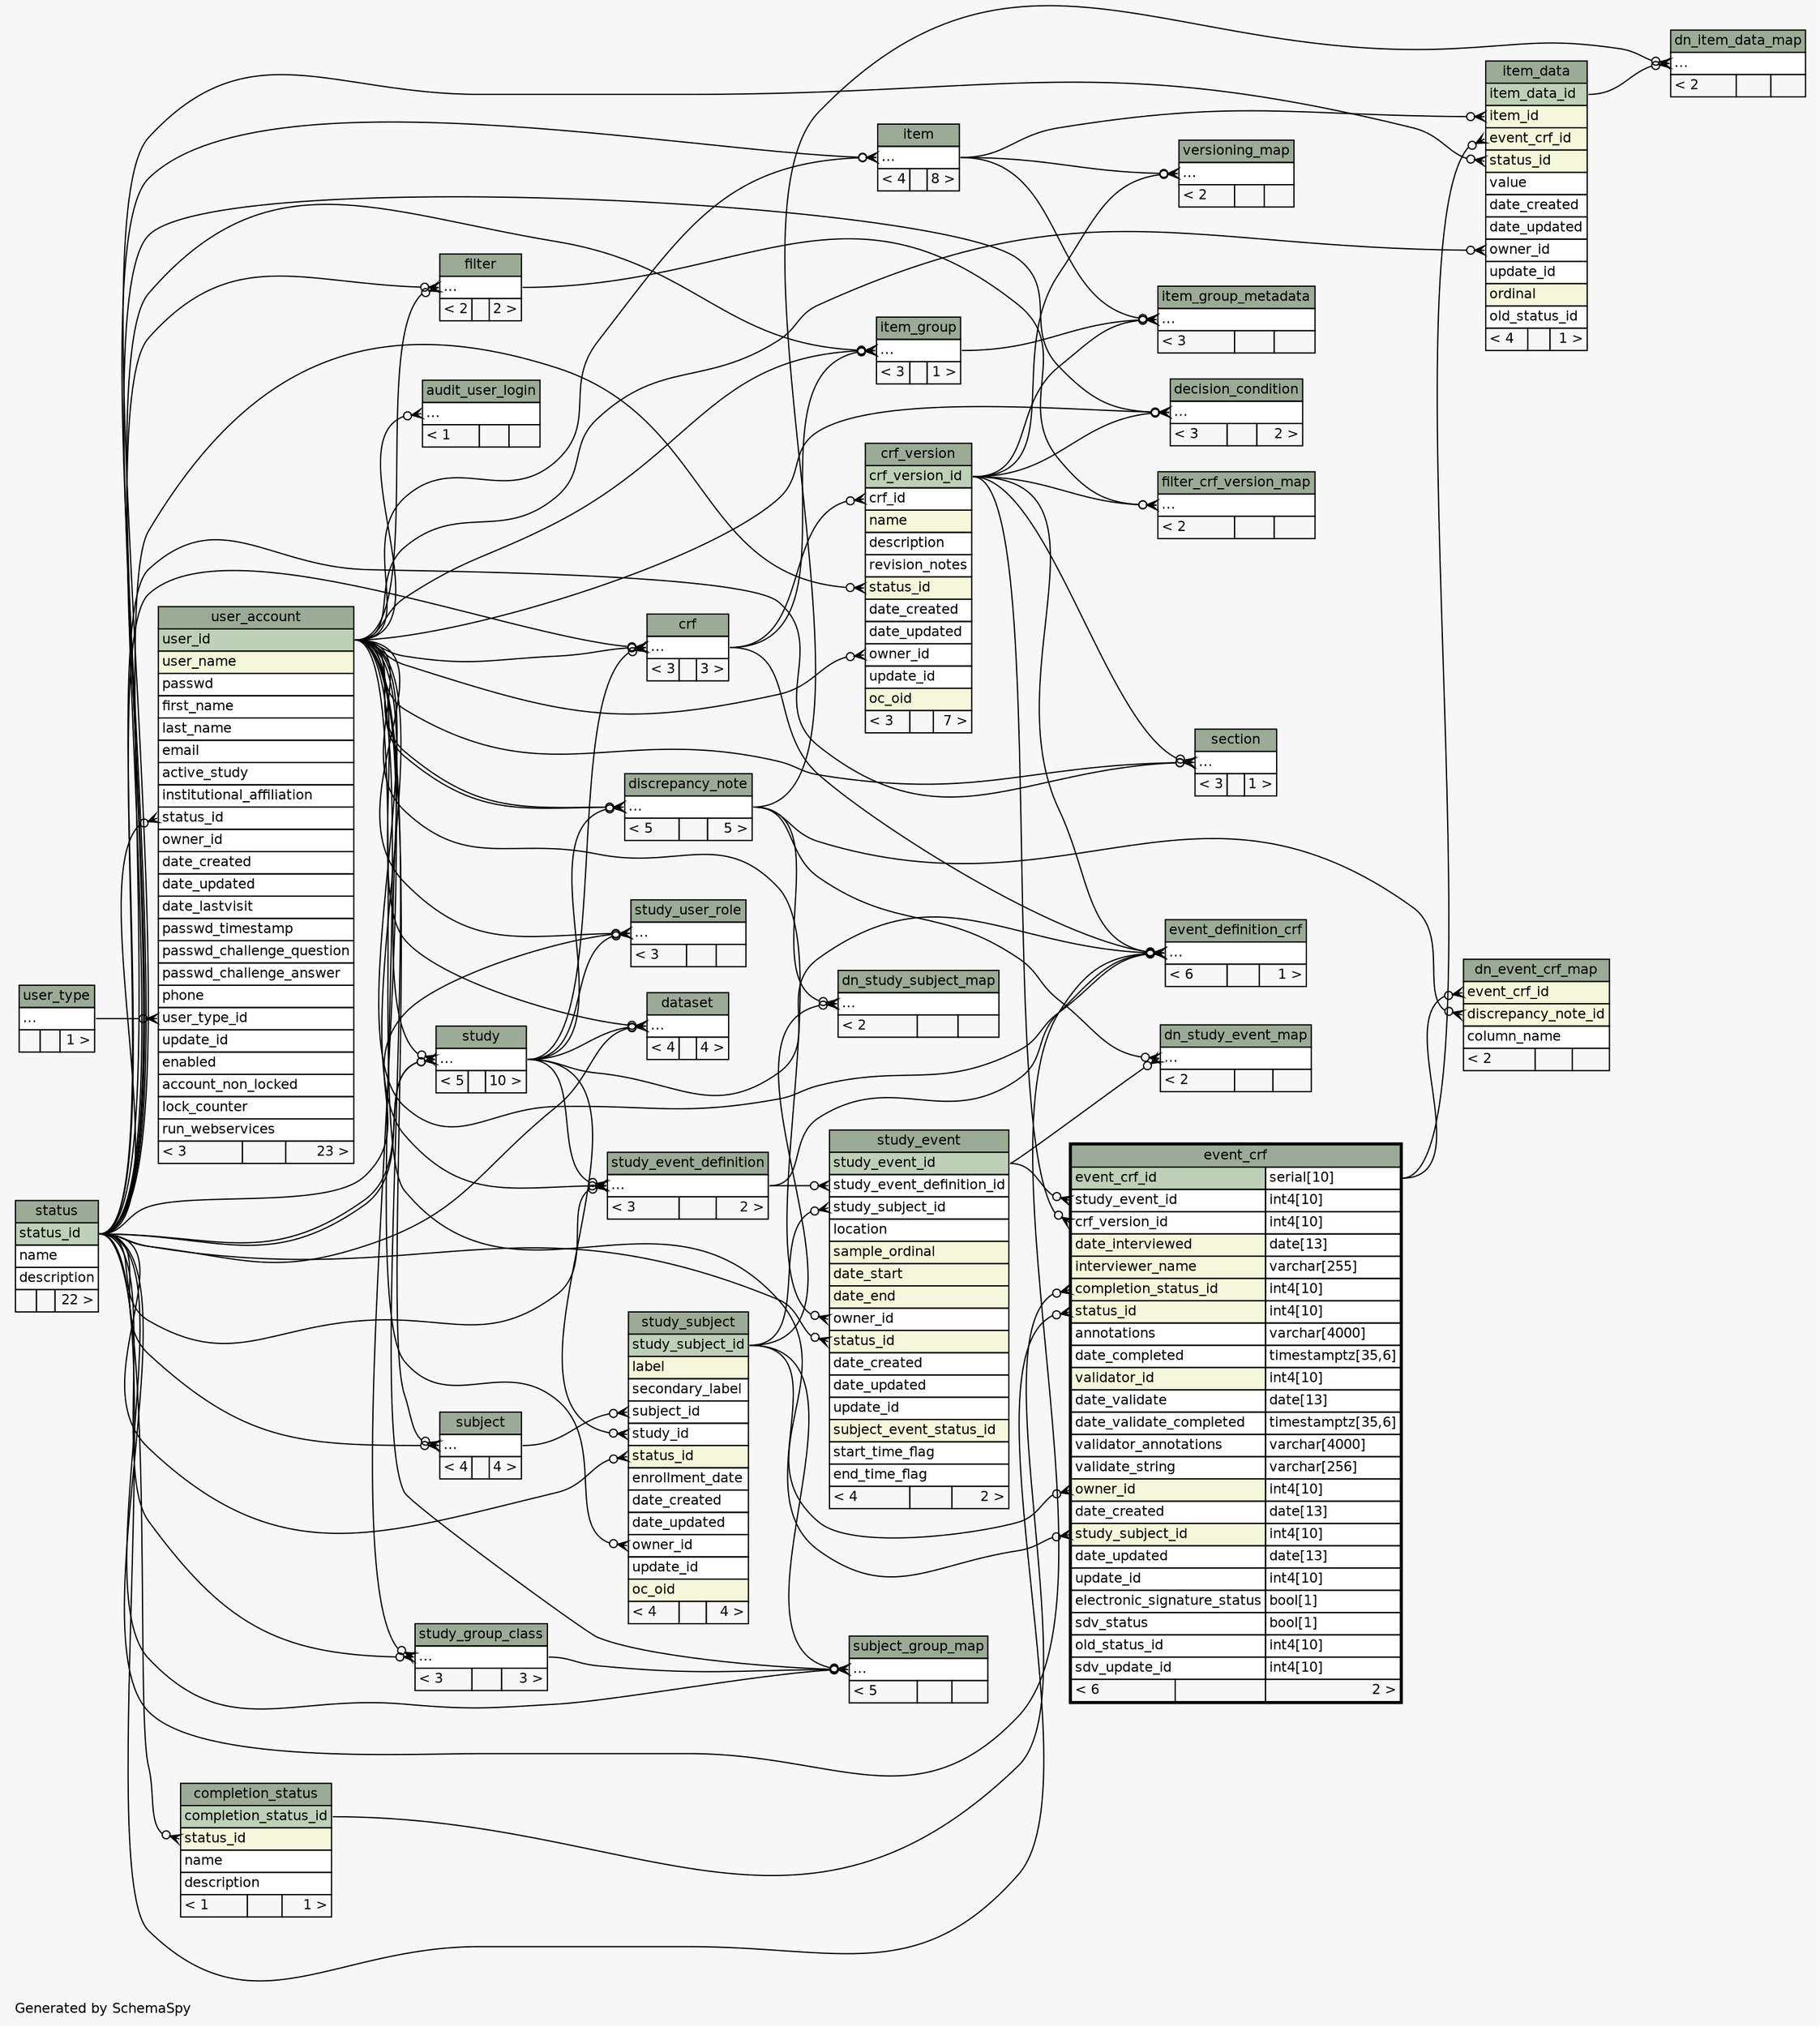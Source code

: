 // dot 2.28.0 on Windows Vista 6.0
// SchemaSpy rev 590
digraph "twoDegreesRelationshipsDiagram" {
  graph [
    rankdir="RL"
    bgcolor="#f7f7f7"
    label="\nGenerated by SchemaSpy"
    labeljust="l"
    nodesep="0.18"
    ranksep="0.46"
    fontname="Helvetica"
    fontsize="11"
  ];
  node [
    fontname="Helvetica"
    fontsize="11"
    shape="plaintext"
  ];
  edge [
    arrowsize="0.8"
  ];
  "audit_user_login":"elipses":w -> "user_account":"user_id":e [arrowhead=none dir=back arrowtail=crowodot];
  "completion_status":"status_id":w -> "status":"status_id":e [arrowhead=none dir=back arrowtail=crowodot];
  "crf":"elipses":w -> "user_account":"user_id":e [arrowhead=none dir=back arrowtail=crowodot];
  "crf":"elipses":w -> "study":"elipses":e [arrowhead=none dir=back arrowtail=crowodot];
  "crf":"elipses":w -> "status":"status_id":e [arrowhead=none dir=back arrowtail=crowodot];
  "crf_version":"crf_id":w -> "crf":"elipses":e [arrowhead=none dir=back arrowtail=crowodot];
  "crf_version":"owner_id":w -> "user_account":"user_id":e [arrowhead=none dir=back arrowtail=crowodot];
  "crf_version":"status_id":w -> "status":"status_id":e [arrowhead=none dir=back arrowtail=crowodot];
  "dataset":"elipses":w -> "user_account":"user_id":e [arrowhead=none dir=back arrowtail=crowodot];
  "dataset":"elipses":w -> "status":"status_id":e [arrowhead=none dir=back arrowtail=crowodot];
  "dataset":"elipses":w -> "study":"elipses":e [arrowhead=none dir=back arrowtail=crowodot];
  "decision_condition":"elipses":w -> "crf_version":"crf_version_id":e [arrowhead=none dir=back arrowtail=crowodot];
  "decision_condition":"elipses":w -> "user_account":"user_id":e [arrowhead=none dir=back arrowtail=crowodot];
  "decision_condition":"elipses":w -> "status":"status_id":e [arrowhead=none dir=back arrowtail=crowodot];
  "discrepancy_note":"elipses":w -> "user_account":"user_id":e [arrowhead=none dir=back arrowtail=crowodot];
  "discrepancy_note":"elipses":w -> "user_account":"user_id":e [arrowhead=none dir=back arrowtail=crowodot];
  "discrepancy_note":"elipses":w -> "study":"elipses":e [arrowhead=none dir=back arrowtail=crowodot];
  "dn_event_crf_map":"discrepancy_note_id":w -> "discrepancy_note":"elipses":e [arrowhead=none dir=back arrowtail=crowodot];
  "dn_event_crf_map":"event_crf_id":w -> "event_crf":"event_crf_id.type":e [arrowhead=none dir=back arrowtail=crowodot];
  "dn_item_data_map":"elipses":w -> "discrepancy_note":"elipses":e [arrowhead=none dir=back arrowtail=crowodot];
  "dn_item_data_map":"elipses":w -> "item_data":"item_data_id":e [arrowhead=none dir=back arrowtail=crowodot];
  "dn_study_event_map":"elipses":w -> "discrepancy_note":"elipses":e [arrowhead=none dir=back arrowtail=crowodot];
  "dn_study_event_map":"elipses":w -> "study_event":"study_event_id":e [arrowhead=none dir=back arrowtail=crowodot];
  "dn_study_subject_map":"elipses":w -> "discrepancy_note":"elipses":e [arrowhead=none dir=back arrowtail=crowodot];
  "dn_study_subject_map":"elipses":w -> "study_subject":"study_subject_id":e [arrowhead=none dir=back arrowtail=crowodot];
  "event_crf":"completion_status_id":w -> "completion_status":"completion_status_id":e [arrowhead=none dir=back arrowtail=crowodot];
  "event_crf":"crf_version_id":w -> "crf_version":"crf_version_id":e [arrowhead=none dir=back arrowtail=crowodot];
  "event_crf":"owner_id":w -> "user_account":"user_id":e [arrowhead=none dir=back arrowtail=crowodot];
  "event_crf":"status_id":w -> "status":"status_id":e [arrowhead=none dir=back arrowtail=crowodot];
  "event_crf":"study_event_id":w -> "study_event":"study_event_id":e [arrowhead=none dir=back arrowtail=crowodot];
  "event_crf":"study_subject_id":w -> "study_subject":"study_subject_id":e [arrowhead=none dir=back arrowtail=crowodot];
  "event_definition_crf":"elipses":w -> "crf":"elipses":e [arrowhead=none dir=back arrowtail=crowodot];
  "event_definition_crf":"elipses":w -> "crf_version":"crf_version_id":e [arrowhead=none dir=back arrowtail=crowodot];
  "event_definition_crf":"elipses":w -> "user_account":"user_id":e [arrowhead=none dir=back arrowtail=crowodot];
  "event_definition_crf":"elipses":w -> "status":"status_id":e [arrowhead=none dir=back arrowtail=crowodot];
  "event_definition_crf":"elipses":w -> "study_event_definition":"elipses":e [arrowhead=none dir=back arrowtail=crowodot];
  "event_definition_crf":"elipses":w -> "study":"elipses":e [arrowhead=none dir=back arrowtail=crowodot];
  "filter":"elipses":w -> "user_account":"user_id":e [arrowhead=none dir=back arrowtail=crowodot];
  "filter":"elipses":w -> "status":"status_id":e [arrowhead=none dir=back arrowtail=crowodot];
  "filter_crf_version_map":"elipses":w -> "crf_version":"crf_version_id":e [arrowhead=none dir=back arrowtail=crowodot];
  "filter_crf_version_map":"elipses":w -> "filter":"elipses":e [arrowhead=none dir=back arrowtail=crowodot];
  "item":"elipses":w -> "user_account":"user_id":e [arrowhead=none dir=back arrowtail=crowodot];
  "item":"elipses":w -> "status":"status_id":e [arrowhead=none dir=back arrowtail=crowodot];
  "item_data":"event_crf_id":w -> "event_crf":"event_crf_id.type":e [arrowhead=none dir=back arrowtail=crowodot];
  "item_data":"item_id":w -> "item":"elipses":e [arrowhead=none dir=back arrowtail=crowodot];
  "item_data":"owner_id":w -> "user_account":"user_id":e [arrowhead=none dir=back arrowtail=crowodot];
  "item_data":"status_id":w -> "status":"status_id":e [arrowhead=none dir=back arrowtail=crowodot];
  "item_group":"elipses":w -> "crf":"elipses":e [arrowhead=none dir=back arrowtail=crowodot];
  "item_group":"elipses":w -> "user_account":"user_id":e [arrowhead=none dir=back arrowtail=crowodot];
  "item_group":"elipses":w -> "status":"status_id":e [arrowhead=none dir=back arrowtail=crowodot];
  "item_group_metadata":"elipses":w -> "crf_version":"crf_version_id":e [arrowhead=none dir=back arrowtail=crowodot];
  "item_group_metadata":"elipses":w -> "item_group":"elipses":e [arrowhead=none dir=back arrowtail=crowodot];
  "item_group_metadata":"elipses":w -> "item":"elipses":e [arrowhead=none dir=back arrowtail=crowodot];
  "section":"elipses":w -> "crf_version":"crf_version_id":e [arrowhead=none dir=back arrowtail=crowodot];
  "section":"elipses":w -> "user_account":"user_id":e [arrowhead=none dir=back arrowtail=crowodot];
  "section":"elipses":w -> "status":"status_id":e [arrowhead=none dir=back arrowtail=crowodot];
  "study":"elipses":w -> "status":"status_id":e [arrowhead=none dir=back arrowtail=crowodot];
  "study":"elipses":w -> "user_account":"user_id":e [arrowhead=none dir=back arrowtail=crowodot];
  "study":"elipses":w -> "status":"status_id":e [arrowhead=none dir=back arrowtail=crowodot];
  "study_event":"owner_id":w -> "user_account":"user_id":e [arrowhead=none dir=back arrowtail=crowodot];
  "study_event":"status_id":w -> "status":"status_id":e [arrowhead=none dir=back arrowtail=crowodot];
  "study_event":"study_event_definition_id":w -> "study_event_definition":"elipses":e [arrowhead=none dir=back arrowtail=crowodot];
  "study_event":"study_subject_id":w -> "study_subject":"study_subject_id":e [arrowhead=none dir=back arrowtail=crowodot];
  "study_event_definition":"elipses":w -> "user_account":"user_id":e [arrowhead=none dir=back arrowtail=crowodot];
  "study_event_definition":"elipses":w -> "status":"status_id":e [arrowhead=none dir=back arrowtail=crowodot];
  "study_event_definition":"elipses":w -> "study":"elipses":e [arrowhead=none dir=back arrowtail=crowodot];
  "study_group_class":"elipses":w -> "user_account":"user_id":e [arrowhead=none dir=back arrowtail=crowodot];
  "study_group_class":"elipses":w -> "status":"status_id":e [arrowhead=none dir=back arrowtail=crowodot];
  "study_subject":"owner_id":w -> "user_account":"user_id":e [arrowhead=none dir=back arrowtail=crowodot];
  "study_subject":"status_id":w -> "status":"status_id":e [arrowhead=none dir=back arrowtail=crowodot];
  "study_subject":"study_id":w -> "study":"elipses":e [arrowhead=none dir=back arrowtail=crowodot];
  "study_subject":"subject_id":w -> "subject":"elipses":e [arrowhead=none dir=back arrowtail=crowodot];
  "study_user_role":"elipses":w -> "user_account":"user_id":e [arrowhead=none dir=back arrowtail=crowodot];
  "study_user_role":"elipses":w -> "status":"status_id":e [arrowhead=none dir=back arrowtail=crowodot];
  "study_user_role":"elipses":w -> "study":"elipses":e [arrowhead=none dir=back arrowtail=crowodot];
  "subject":"elipses":w -> "user_account":"user_id":e [arrowhead=none dir=back arrowtail=crowodot];
  "subject":"elipses":w -> "status":"status_id":e [arrowhead=none dir=back arrowtail=crowodot];
  "subject_group_map":"elipses":w -> "user_account":"user_id":e [arrowhead=none dir=back arrowtail=crowodot];
  "subject_group_map":"elipses":w -> "status":"status_id":e [arrowhead=none dir=back arrowtail=crowodot];
  "subject_group_map":"elipses":w -> "study_group_class":"elipses":e [arrowhead=none dir=back arrowtail=crowodot];
  "subject_group_map":"elipses":w -> "study_subject":"study_subject_id":e [arrowhead=none dir=back arrowtail=crowodot];
  "user_account":"status_id":w -> "status":"status_id":e [arrowhead=none dir=back arrowtail=crowodot];
  "user_account":"user_type_id":w -> "user_type":"elipses":e [arrowhead=none dir=back arrowtail=crowodot];
  "versioning_map":"elipses":w -> "crf_version":"crf_version_id":e [arrowhead=none dir=back arrowtail=crowodot];
  "versioning_map":"elipses":w -> "item":"elipses":e [arrowhead=none dir=back arrowtail=crowodot];
  "audit_user_login" [
    label=<
    <TABLE BORDER="0" CELLBORDER="1" CELLSPACING="0" BGCOLOR="#ffffff">
      <TR><TD COLSPAN="3" BGCOLOR="#9bab96" ALIGN="CENTER">audit_user_login</TD></TR>
      <TR><TD PORT="elipses" COLSPAN="3" ALIGN="LEFT">...</TD></TR>
      <TR><TD ALIGN="LEFT" BGCOLOR="#f7f7f7">&lt; 1</TD><TD ALIGN="RIGHT" BGCOLOR="#f7f7f7">  </TD><TD ALIGN="RIGHT" BGCOLOR="#f7f7f7">  </TD></TR>
    </TABLE>>
    URL="audit_user_login.html"
    tooltip="audit_user_login"
  ];
  "completion_status" [
    label=<
    <TABLE BORDER="0" CELLBORDER="1" CELLSPACING="0" BGCOLOR="#ffffff">
      <TR><TD COLSPAN="3" BGCOLOR="#9bab96" ALIGN="CENTER">completion_status</TD></TR>
      <TR><TD PORT="completion_status_id" COLSPAN="3" BGCOLOR="#bed1b8" ALIGN="LEFT">completion_status_id</TD></TR>
      <TR><TD PORT="status_id" COLSPAN="3" BGCOLOR="#f4f7da" ALIGN="LEFT">status_id</TD></TR>
      <TR><TD PORT="name" COLSPAN="3" ALIGN="LEFT">name</TD></TR>
      <TR><TD PORT="description" COLSPAN="3" ALIGN="LEFT">description</TD></TR>
      <TR><TD ALIGN="LEFT" BGCOLOR="#f7f7f7">&lt; 1</TD><TD ALIGN="RIGHT" BGCOLOR="#f7f7f7">  </TD><TD ALIGN="RIGHT" BGCOLOR="#f7f7f7">1 &gt;</TD></TR>
    </TABLE>>
    URL="completion_status.html"
    tooltip="completion_status"
  ];
  "crf" [
    label=<
    <TABLE BORDER="0" CELLBORDER="1" CELLSPACING="0" BGCOLOR="#ffffff">
      <TR><TD COLSPAN="3" BGCOLOR="#9bab96" ALIGN="CENTER">crf</TD></TR>
      <TR><TD PORT="elipses" COLSPAN="3" ALIGN="LEFT">...</TD></TR>
      <TR><TD ALIGN="LEFT" BGCOLOR="#f7f7f7">&lt; 3</TD><TD ALIGN="RIGHT" BGCOLOR="#f7f7f7">  </TD><TD ALIGN="RIGHT" BGCOLOR="#f7f7f7">3 &gt;</TD></TR>
    </TABLE>>
    URL="crf.html"
    tooltip="crf"
  ];
  "crf_version" [
    label=<
    <TABLE BORDER="0" CELLBORDER="1" CELLSPACING="0" BGCOLOR="#ffffff">
      <TR><TD COLSPAN="3" BGCOLOR="#9bab96" ALIGN="CENTER">crf_version</TD></TR>
      <TR><TD PORT="crf_version_id" COLSPAN="3" BGCOLOR="#bed1b8" ALIGN="LEFT">crf_version_id</TD></TR>
      <TR><TD PORT="crf_id" COLSPAN="3" ALIGN="LEFT">crf_id</TD></TR>
      <TR><TD PORT="name" COLSPAN="3" BGCOLOR="#f4f7da" ALIGN="LEFT">name</TD></TR>
      <TR><TD PORT="description" COLSPAN="3" ALIGN="LEFT">description</TD></TR>
      <TR><TD PORT="revision_notes" COLSPAN="3" ALIGN="LEFT">revision_notes</TD></TR>
      <TR><TD PORT="status_id" COLSPAN="3" BGCOLOR="#f4f7da" ALIGN="LEFT">status_id</TD></TR>
      <TR><TD PORT="date_created" COLSPAN="3" ALIGN="LEFT">date_created</TD></TR>
      <TR><TD PORT="date_updated" COLSPAN="3" ALIGN="LEFT">date_updated</TD></TR>
      <TR><TD PORT="owner_id" COLSPAN="3" ALIGN="LEFT">owner_id</TD></TR>
      <TR><TD PORT="update_id" COLSPAN="3" ALIGN="LEFT">update_id</TD></TR>
      <TR><TD PORT="oc_oid" COLSPAN="3" BGCOLOR="#f4f7da" ALIGN="LEFT">oc_oid</TD></TR>
      <TR><TD ALIGN="LEFT" BGCOLOR="#f7f7f7">&lt; 3</TD><TD ALIGN="RIGHT" BGCOLOR="#f7f7f7">  </TD><TD ALIGN="RIGHT" BGCOLOR="#f7f7f7">7 &gt;</TD></TR>
    </TABLE>>
    URL="crf_version.html"
    tooltip="crf_version"
  ];
  "dataset" [
    label=<
    <TABLE BORDER="0" CELLBORDER="1" CELLSPACING="0" BGCOLOR="#ffffff">
      <TR><TD COLSPAN="3" BGCOLOR="#9bab96" ALIGN="CENTER">dataset</TD></TR>
      <TR><TD PORT="elipses" COLSPAN="3" ALIGN="LEFT">...</TD></TR>
      <TR><TD ALIGN="LEFT" BGCOLOR="#f7f7f7">&lt; 4</TD><TD ALIGN="RIGHT" BGCOLOR="#f7f7f7">  </TD><TD ALIGN="RIGHT" BGCOLOR="#f7f7f7">4 &gt;</TD></TR>
    </TABLE>>
    URL="dataset.html"
    tooltip="dataset"
  ];
  "decision_condition" [
    label=<
    <TABLE BORDER="0" CELLBORDER="1" CELLSPACING="0" BGCOLOR="#ffffff">
      <TR><TD COLSPAN="3" BGCOLOR="#9bab96" ALIGN="CENTER">decision_condition</TD></TR>
      <TR><TD PORT="elipses" COLSPAN="3" ALIGN="LEFT">...</TD></TR>
      <TR><TD ALIGN="LEFT" BGCOLOR="#f7f7f7">&lt; 3</TD><TD ALIGN="RIGHT" BGCOLOR="#f7f7f7">  </TD><TD ALIGN="RIGHT" BGCOLOR="#f7f7f7">2 &gt;</TD></TR>
    </TABLE>>
    URL="decision_condition.html"
    tooltip="decision_condition"
  ];
  "discrepancy_note" [
    label=<
    <TABLE BORDER="0" CELLBORDER="1" CELLSPACING="0" BGCOLOR="#ffffff">
      <TR><TD COLSPAN="3" BGCOLOR="#9bab96" ALIGN="CENTER">discrepancy_note</TD></TR>
      <TR><TD PORT="elipses" COLSPAN="3" ALIGN="LEFT">...</TD></TR>
      <TR><TD ALIGN="LEFT" BGCOLOR="#f7f7f7">&lt; 5</TD><TD ALIGN="RIGHT" BGCOLOR="#f7f7f7">  </TD><TD ALIGN="RIGHT" BGCOLOR="#f7f7f7">5 &gt;</TD></TR>
    </TABLE>>
    URL="discrepancy_note.html"
    tooltip="discrepancy_note"
  ];
  "dn_event_crf_map" [
    label=<
    <TABLE BORDER="0" CELLBORDER="1" CELLSPACING="0" BGCOLOR="#ffffff">
      <TR><TD COLSPAN="3" BGCOLOR="#9bab96" ALIGN="CENTER">dn_event_crf_map</TD></TR>
      <TR><TD PORT="event_crf_id" COLSPAN="3" BGCOLOR="#f4f7da" ALIGN="LEFT">event_crf_id</TD></TR>
      <TR><TD PORT="discrepancy_note_id" COLSPAN="3" BGCOLOR="#f4f7da" ALIGN="LEFT">discrepancy_note_id</TD></TR>
      <TR><TD PORT="column_name" COLSPAN="3" ALIGN="LEFT">column_name</TD></TR>
      <TR><TD ALIGN="LEFT" BGCOLOR="#f7f7f7">&lt; 2</TD><TD ALIGN="RIGHT" BGCOLOR="#f7f7f7">  </TD><TD ALIGN="RIGHT" BGCOLOR="#f7f7f7">  </TD></TR>
    </TABLE>>
    URL="dn_event_crf_map.html"
    tooltip="dn_event_crf_map"
  ];
  "dn_item_data_map" [
    label=<
    <TABLE BORDER="0" CELLBORDER="1" CELLSPACING="0" BGCOLOR="#ffffff">
      <TR><TD COLSPAN="3" BGCOLOR="#9bab96" ALIGN="CENTER">dn_item_data_map</TD></TR>
      <TR><TD PORT="elipses" COLSPAN="3" ALIGN="LEFT">...</TD></TR>
      <TR><TD ALIGN="LEFT" BGCOLOR="#f7f7f7">&lt; 2</TD><TD ALIGN="RIGHT" BGCOLOR="#f7f7f7">  </TD><TD ALIGN="RIGHT" BGCOLOR="#f7f7f7">  </TD></TR>
    </TABLE>>
    URL="dn_item_data_map.html"
    tooltip="dn_item_data_map"
  ];
  "dn_study_event_map" [
    label=<
    <TABLE BORDER="0" CELLBORDER="1" CELLSPACING="0" BGCOLOR="#ffffff">
      <TR><TD COLSPAN="3" BGCOLOR="#9bab96" ALIGN="CENTER">dn_study_event_map</TD></TR>
      <TR><TD PORT="elipses" COLSPAN="3" ALIGN="LEFT">...</TD></TR>
      <TR><TD ALIGN="LEFT" BGCOLOR="#f7f7f7">&lt; 2</TD><TD ALIGN="RIGHT" BGCOLOR="#f7f7f7">  </TD><TD ALIGN="RIGHT" BGCOLOR="#f7f7f7">  </TD></TR>
    </TABLE>>
    URL="dn_study_event_map.html"
    tooltip="dn_study_event_map"
  ];
  "dn_study_subject_map" [
    label=<
    <TABLE BORDER="0" CELLBORDER="1" CELLSPACING="0" BGCOLOR="#ffffff">
      <TR><TD COLSPAN="3" BGCOLOR="#9bab96" ALIGN="CENTER">dn_study_subject_map</TD></TR>
      <TR><TD PORT="elipses" COLSPAN="3" ALIGN="LEFT">...</TD></TR>
      <TR><TD ALIGN="LEFT" BGCOLOR="#f7f7f7">&lt; 2</TD><TD ALIGN="RIGHT" BGCOLOR="#f7f7f7">  </TD><TD ALIGN="RIGHT" BGCOLOR="#f7f7f7">  </TD></TR>
    </TABLE>>
    URL="dn_study_subject_map.html"
    tooltip="dn_study_subject_map"
  ];
  "event_crf" [
    label=<
    <TABLE BORDER="2" CELLBORDER="1" CELLSPACING="0" BGCOLOR="#ffffff">
      <TR><TD COLSPAN="3" BGCOLOR="#9bab96" ALIGN="CENTER">event_crf</TD></TR>
      <TR><TD PORT="event_crf_id" COLSPAN="2" BGCOLOR="#bed1b8" ALIGN="LEFT">event_crf_id</TD><TD PORT="event_crf_id.type" ALIGN="LEFT">serial[10]</TD></TR>
      <TR><TD PORT="study_event_id" COLSPAN="2" ALIGN="LEFT">study_event_id</TD><TD PORT="study_event_id.type" ALIGN="LEFT">int4[10]</TD></TR>
      <TR><TD PORT="crf_version_id" COLSPAN="2" ALIGN="LEFT">crf_version_id</TD><TD PORT="crf_version_id.type" ALIGN="LEFT">int4[10]</TD></TR>
      <TR><TD PORT="date_interviewed" COLSPAN="2" BGCOLOR="#f4f7da" ALIGN="LEFT">date_interviewed</TD><TD PORT="date_interviewed.type" ALIGN="LEFT">date[13]</TD></TR>
      <TR><TD PORT="interviewer_name" COLSPAN="2" BGCOLOR="#f4f7da" ALIGN="LEFT">interviewer_name</TD><TD PORT="interviewer_name.type" ALIGN="LEFT">varchar[255]</TD></TR>
      <TR><TD PORT="completion_status_id" COLSPAN="2" BGCOLOR="#f4f7da" ALIGN="LEFT">completion_status_id</TD><TD PORT="completion_status_id.type" ALIGN="LEFT">int4[10]</TD></TR>
      <TR><TD PORT="status_id" COLSPAN="2" BGCOLOR="#f4f7da" ALIGN="LEFT">status_id</TD><TD PORT="status_id.type" ALIGN="LEFT">int4[10]</TD></TR>
      <TR><TD PORT="annotations" COLSPAN="2" ALIGN="LEFT">annotations</TD><TD PORT="annotations.type" ALIGN="LEFT">varchar[4000]</TD></TR>
      <TR><TD PORT="date_completed" COLSPAN="2" ALIGN="LEFT">date_completed</TD><TD PORT="date_completed.type" ALIGN="LEFT">timestamptz[35,6]</TD></TR>
      <TR><TD PORT="validator_id" COLSPAN="2" BGCOLOR="#f4f7da" ALIGN="LEFT">validator_id</TD><TD PORT="validator_id.type" ALIGN="LEFT">int4[10]</TD></TR>
      <TR><TD PORT="date_validate" COLSPAN="2" ALIGN="LEFT">date_validate</TD><TD PORT="date_validate.type" ALIGN="LEFT">date[13]</TD></TR>
      <TR><TD PORT="date_validate_completed" COLSPAN="2" ALIGN="LEFT">date_validate_completed</TD><TD PORT="date_validate_completed.type" ALIGN="LEFT">timestamptz[35,6]</TD></TR>
      <TR><TD PORT="validator_annotations" COLSPAN="2" ALIGN="LEFT">validator_annotations</TD><TD PORT="validator_annotations.type" ALIGN="LEFT">varchar[4000]</TD></TR>
      <TR><TD PORT="validate_string" COLSPAN="2" ALIGN="LEFT">validate_string</TD><TD PORT="validate_string.type" ALIGN="LEFT">varchar[256]</TD></TR>
      <TR><TD PORT="owner_id" COLSPAN="2" BGCOLOR="#f4f7da" ALIGN="LEFT">owner_id</TD><TD PORT="owner_id.type" ALIGN="LEFT">int4[10]</TD></TR>
      <TR><TD PORT="date_created" COLSPAN="2" ALIGN="LEFT">date_created</TD><TD PORT="date_created.type" ALIGN="LEFT">date[13]</TD></TR>
      <TR><TD PORT="study_subject_id" COLSPAN="2" BGCOLOR="#f4f7da" ALIGN="LEFT">study_subject_id</TD><TD PORT="study_subject_id.type" ALIGN="LEFT">int4[10]</TD></TR>
      <TR><TD PORT="date_updated" COLSPAN="2" ALIGN="LEFT">date_updated</TD><TD PORT="date_updated.type" ALIGN="LEFT">date[13]</TD></TR>
      <TR><TD PORT="update_id" COLSPAN="2" ALIGN="LEFT">update_id</TD><TD PORT="update_id.type" ALIGN="LEFT">int4[10]</TD></TR>
      <TR><TD PORT="electronic_signature_status" COLSPAN="2" ALIGN="LEFT">electronic_signature_status</TD><TD PORT="electronic_signature_status.type" ALIGN="LEFT">bool[1]</TD></TR>
      <TR><TD PORT="sdv_status" COLSPAN="2" ALIGN="LEFT">sdv_status</TD><TD PORT="sdv_status.type" ALIGN="LEFT">bool[1]</TD></TR>
      <TR><TD PORT="old_status_id" COLSPAN="2" ALIGN="LEFT">old_status_id</TD><TD PORT="old_status_id.type" ALIGN="LEFT">int4[10]</TD></TR>
      <TR><TD PORT="sdv_update_id" COLSPAN="2" ALIGN="LEFT">sdv_update_id</TD><TD PORT="sdv_update_id.type" ALIGN="LEFT">int4[10]</TD></TR>
      <TR><TD ALIGN="LEFT" BGCOLOR="#f7f7f7">&lt; 6</TD><TD ALIGN="RIGHT" BGCOLOR="#f7f7f7">  </TD><TD ALIGN="RIGHT" BGCOLOR="#f7f7f7">2 &gt;</TD></TR>
    </TABLE>>
    URL="event_crf.html"
    tooltip="event_crf"
  ];
  "event_definition_crf" [
    label=<
    <TABLE BORDER="0" CELLBORDER="1" CELLSPACING="0" BGCOLOR="#ffffff">
      <TR><TD COLSPAN="3" BGCOLOR="#9bab96" ALIGN="CENTER">event_definition_crf</TD></TR>
      <TR><TD PORT="elipses" COLSPAN="3" ALIGN="LEFT">...</TD></TR>
      <TR><TD ALIGN="LEFT" BGCOLOR="#f7f7f7">&lt; 6</TD><TD ALIGN="RIGHT" BGCOLOR="#f7f7f7">  </TD><TD ALIGN="RIGHT" BGCOLOR="#f7f7f7">1 &gt;</TD></TR>
    </TABLE>>
    URL="event_definition_crf.html"
    tooltip="event_definition_crf"
  ];
  "filter" [
    label=<
    <TABLE BORDER="0" CELLBORDER="1" CELLSPACING="0" BGCOLOR="#ffffff">
      <TR><TD COLSPAN="3" BGCOLOR="#9bab96" ALIGN="CENTER">filter</TD></TR>
      <TR><TD PORT="elipses" COLSPAN="3" ALIGN="LEFT">...</TD></TR>
      <TR><TD ALIGN="LEFT" BGCOLOR="#f7f7f7">&lt; 2</TD><TD ALIGN="RIGHT" BGCOLOR="#f7f7f7">  </TD><TD ALIGN="RIGHT" BGCOLOR="#f7f7f7">2 &gt;</TD></TR>
    </TABLE>>
    URL="filter.html"
    tooltip="filter"
  ];
  "filter_crf_version_map" [
    label=<
    <TABLE BORDER="0" CELLBORDER="1" CELLSPACING="0" BGCOLOR="#ffffff">
      <TR><TD COLSPAN="3" BGCOLOR="#9bab96" ALIGN="CENTER">filter_crf_version_map</TD></TR>
      <TR><TD PORT="elipses" COLSPAN="3" ALIGN="LEFT">...</TD></TR>
      <TR><TD ALIGN="LEFT" BGCOLOR="#f7f7f7">&lt; 2</TD><TD ALIGN="RIGHT" BGCOLOR="#f7f7f7">  </TD><TD ALIGN="RIGHT" BGCOLOR="#f7f7f7">  </TD></TR>
    </TABLE>>
    URL="filter_crf_version_map.html"
    tooltip="filter_crf_version_map"
  ];
  "item" [
    label=<
    <TABLE BORDER="0" CELLBORDER="1" CELLSPACING="0" BGCOLOR="#ffffff">
      <TR><TD COLSPAN="3" BGCOLOR="#9bab96" ALIGN="CENTER">item</TD></TR>
      <TR><TD PORT="elipses" COLSPAN="3" ALIGN="LEFT">...</TD></TR>
      <TR><TD ALIGN="LEFT" BGCOLOR="#f7f7f7">&lt; 4</TD><TD ALIGN="RIGHT" BGCOLOR="#f7f7f7">  </TD><TD ALIGN="RIGHT" BGCOLOR="#f7f7f7">8 &gt;</TD></TR>
    </TABLE>>
    URL="item.html"
    tooltip="item"
  ];
  "item_data" [
    label=<
    <TABLE BORDER="0" CELLBORDER="1" CELLSPACING="0" BGCOLOR="#ffffff">
      <TR><TD COLSPAN="3" BGCOLOR="#9bab96" ALIGN="CENTER">item_data</TD></TR>
      <TR><TD PORT="item_data_id" COLSPAN="3" BGCOLOR="#bed1b8" ALIGN="LEFT">item_data_id</TD></TR>
      <TR><TD PORT="item_id" COLSPAN="3" BGCOLOR="#f4f7da" ALIGN="LEFT">item_id</TD></TR>
      <TR><TD PORT="event_crf_id" COLSPAN="3" BGCOLOR="#f4f7da" ALIGN="LEFT">event_crf_id</TD></TR>
      <TR><TD PORT="status_id" COLSPAN="3" BGCOLOR="#f4f7da" ALIGN="LEFT">status_id</TD></TR>
      <TR><TD PORT="value" COLSPAN="3" ALIGN="LEFT">value</TD></TR>
      <TR><TD PORT="date_created" COLSPAN="3" ALIGN="LEFT">date_created</TD></TR>
      <TR><TD PORT="date_updated" COLSPAN="3" ALIGN="LEFT">date_updated</TD></TR>
      <TR><TD PORT="owner_id" COLSPAN="3" ALIGN="LEFT">owner_id</TD></TR>
      <TR><TD PORT="update_id" COLSPAN="3" ALIGN="LEFT">update_id</TD></TR>
      <TR><TD PORT="ordinal" COLSPAN="3" BGCOLOR="#f4f7da" ALIGN="LEFT">ordinal</TD></TR>
      <TR><TD PORT="old_status_id" COLSPAN="3" ALIGN="LEFT">old_status_id</TD></TR>
      <TR><TD ALIGN="LEFT" BGCOLOR="#f7f7f7">&lt; 4</TD><TD ALIGN="RIGHT" BGCOLOR="#f7f7f7">  </TD><TD ALIGN="RIGHT" BGCOLOR="#f7f7f7">1 &gt;</TD></TR>
    </TABLE>>
    URL="item_data.html"
    tooltip="item_data"
  ];
  "item_group" [
    label=<
    <TABLE BORDER="0" CELLBORDER="1" CELLSPACING="0" BGCOLOR="#ffffff">
      <TR><TD COLSPAN="3" BGCOLOR="#9bab96" ALIGN="CENTER">item_group</TD></TR>
      <TR><TD PORT="elipses" COLSPAN="3" ALIGN="LEFT">...</TD></TR>
      <TR><TD ALIGN="LEFT" BGCOLOR="#f7f7f7">&lt; 3</TD><TD ALIGN="RIGHT" BGCOLOR="#f7f7f7">  </TD><TD ALIGN="RIGHT" BGCOLOR="#f7f7f7">1 &gt;</TD></TR>
    </TABLE>>
    URL="item_group.html"
    tooltip="item_group"
  ];
  "item_group_metadata" [
    label=<
    <TABLE BORDER="0" CELLBORDER="1" CELLSPACING="0" BGCOLOR="#ffffff">
      <TR><TD COLSPAN="3" BGCOLOR="#9bab96" ALIGN="CENTER">item_group_metadata</TD></TR>
      <TR><TD PORT="elipses" COLSPAN="3" ALIGN="LEFT">...</TD></TR>
      <TR><TD ALIGN="LEFT" BGCOLOR="#f7f7f7">&lt; 3</TD><TD ALIGN="RIGHT" BGCOLOR="#f7f7f7">  </TD><TD ALIGN="RIGHT" BGCOLOR="#f7f7f7">  </TD></TR>
    </TABLE>>
    URL="item_group_metadata.html"
    tooltip="item_group_metadata"
  ];
  "section" [
    label=<
    <TABLE BORDER="0" CELLBORDER="1" CELLSPACING="0" BGCOLOR="#ffffff">
      <TR><TD COLSPAN="3" BGCOLOR="#9bab96" ALIGN="CENTER">section</TD></TR>
      <TR><TD PORT="elipses" COLSPAN="3" ALIGN="LEFT">...</TD></TR>
      <TR><TD ALIGN="LEFT" BGCOLOR="#f7f7f7">&lt; 3</TD><TD ALIGN="RIGHT" BGCOLOR="#f7f7f7">  </TD><TD ALIGN="RIGHT" BGCOLOR="#f7f7f7">1 &gt;</TD></TR>
    </TABLE>>
    URL="section.html"
    tooltip="section"
  ];
  "status" [
    label=<
    <TABLE BORDER="0" CELLBORDER="1" CELLSPACING="0" BGCOLOR="#ffffff">
      <TR><TD COLSPAN="3" BGCOLOR="#9bab96" ALIGN="CENTER">status</TD></TR>
      <TR><TD PORT="status_id" COLSPAN="3" BGCOLOR="#bed1b8" ALIGN="LEFT">status_id</TD></TR>
      <TR><TD PORT="name" COLSPAN="3" ALIGN="LEFT">name</TD></TR>
      <TR><TD PORT="description" COLSPAN="3" ALIGN="LEFT">description</TD></TR>
      <TR><TD ALIGN="LEFT" BGCOLOR="#f7f7f7">  </TD><TD ALIGN="RIGHT" BGCOLOR="#f7f7f7">  </TD><TD ALIGN="RIGHT" BGCOLOR="#f7f7f7">22 &gt;</TD></TR>
    </TABLE>>
    URL="status.html"
    tooltip="status"
  ];
  "study" [
    label=<
    <TABLE BORDER="0" CELLBORDER="1" CELLSPACING="0" BGCOLOR="#ffffff">
      <TR><TD COLSPAN="3" BGCOLOR="#9bab96" ALIGN="CENTER">study</TD></TR>
      <TR><TD PORT="elipses" COLSPAN="3" ALIGN="LEFT">...</TD></TR>
      <TR><TD ALIGN="LEFT" BGCOLOR="#f7f7f7">&lt; 5</TD><TD ALIGN="RIGHT" BGCOLOR="#f7f7f7">  </TD><TD ALIGN="RIGHT" BGCOLOR="#f7f7f7">10 &gt;</TD></TR>
    </TABLE>>
    URL="study.html"
    tooltip="study"
  ];
  "study_event" [
    label=<
    <TABLE BORDER="0" CELLBORDER="1" CELLSPACING="0" BGCOLOR="#ffffff">
      <TR><TD COLSPAN="3" BGCOLOR="#9bab96" ALIGN="CENTER">study_event</TD></TR>
      <TR><TD PORT="study_event_id" COLSPAN="3" BGCOLOR="#bed1b8" ALIGN="LEFT">study_event_id</TD></TR>
      <TR><TD PORT="study_event_definition_id" COLSPAN="3" ALIGN="LEFT">study_event_definition_id</TD></TR>
      <TR><TD PORT="study_subject_id" COLSPAN="3" ALIGN="LEFT">study_subject_id</TD></TR>
      <TR><TD PORT="location" COLSPAN="3" ALIGN="LEFT">location</TD></TR>
      <TR><TD PORT="sample_ordinal" COLSPAN="3" BGCOLOR="#f4f7da" ALIGN="LEFT">sample_ordinal</TD></TR>
      <TR><TD PORT="date_start" COLSPAN="3" BGCOLOR="#f4f7da" ALIGN="LEFT">date_start</TD></TR>
      <TR><TD PORT="date_end" COLSPAN="3" BGCOLOR="#f4f7da" ALIGN="LEFT">date_end</TD></TR>
      <TR><TD PORT="owner_id" COLSPAN="3" ALIGN="LEFT">owner_id</TD></TR>
      <TR><TD PORT="status_id" COLSPAN="3" BGCOLOR="#f4f7da" ALIGN="LEFT">status_id</TD></TR>
      <TR><TD PORT="date_created" COLSPAN="3" ALIGN="LEFT">date_created</TD></TR>
      <TR><TD PORT="date_updated" COLSPAN="3" ALIGN="LEFT">date_updated</TD></TR>
      <TR><TD PORT="update_id" COLSPAN="3" ALIGN="LEFT">update_id</TD></TR>
      <TR><TD PORT="subject_event_status_id" COLSPAN="3" BGCOLOR="#f4f7da" ALIGN="LEFT">subject_event_status_id</TD></TR>
      <TR><TD PORT="start_time_flag" COLSPAN="3" ALIGN="LEFT">start_time_flag</TD></TR>
      <TR><TD PORT="end_time_flag" COLSPAN="3" ALIGN="LEFT">end_time_flag</TD></TR>
      <TR><TD ALIGN="LEFT" BGCOLOR="#f7f7f7">&lt; 4</TD><TD ALIGN="RIGHT" BGCOLOR="#f7f7f7">  </TD><TD ALIGN="RIGHT" BGCOLOR="#f7f7f7">2 &gt;</TD></TR>
    </TABLE>>
    URL="study_event.html"
    tooltip="study_event"
  ];
  "study_event_definition" [
    label=<
    <TABLE BORDER="0" CELLBORDER="1" CELLSPACING="0" BGCOLOR="#ffffff">
      <TR><TD COLSPAN="3" BGCOLOR="#9bab96" ALIGN="CENTER">study_event_definition</TD></TR>
      <TR><TD PORT="elipses" COLSPAN="3" ALIGN="LEFT">...</TD></TR>
      <TR><TD ALIGN="LEFT" BGCOLOR="#f7f7f7">&lt; 3</TD><TD ALIGN="RIGHT" BGCOLOR="#f7f7f7">  </TD><TD ALIGN="RIGHT" BGCOLOR="#f7f7f7">2 &gt;</TD></TR>
    </TABLE>>
    URL="study_event_definition.html"
    tooltip="study_event_definition"
  ];
  "study_group_class" [
    label=<
    <TABLE BORDER="0" CELLBORDER="1" CELLSPACING="0" BGCOLOR="#ffffff">
      <TR><TD COLSPAN="3" BGCOLOR="#9bab96" ALIGN="CENTER">study_group_class</TD></TR>
      <TR><TD PORT="elipses" COLSPAN="3" ALIGN="LEFT">...</TD></TR>
      <TR><TD ALIGN="LEFT" BGCOLOR="#f7f7f7">&lt; 3</TD><TD ALIGN="RIGHT" BGCOLOR="#f7f7f7">  </TD><TD ALIGN="RIGHT" BGCOLOR="#f7f7f7">3 &gt;</TD></TR>
    </TABLE>>
    URL="study_group_class.html"
    tooltip="study_group_class"
  ];
  "study_subject" [
    label=<
    <TABLE BORDER="0" CELLBORDER="1" CELLSPACING="0" BGCOLOR="#ffffff">
      <TR><TD COLSPAN="3" BGCOLOR="#9bab96" ALIGN="CENTER">study_subject</TD></TR>
      <TR><TD PORT="study_subject_id" COLSPAN="3" BGCOLOR="#bed1b8" ALIGN="LEFT">study_subject_id</TD></TR>
      <TR><TD PORT="label" COLSPAN="3" BGCOLOR="#f4f7da" ALIGN="LEFT">label</TD></TR>
      <TR><TD PORT="secondary_label" COLSPAN="3" ALIGN="LEFT">secondary_label</TD></TR>
      <TR><TD PORT="subject_id" COLSPAN="3" ALIGN="LEFT">subject_id</TD></TR>
      <TR><TD PORT="study_id" COLSPAN="3" ALIGN="LEFT">study_id</TD></TR>
      <TR><TD PORT="status_id" COLSPAN="3" BGCOLOR="#f4f7da" ALIGN="LEFT">status_id</TD></TR>
      <TR><TD PORT="enrollment_date" COLSPAN="3" ALIGN="LEFT">enrollment_date</TD></TR>
      <TR><TD PORT="date_created" COLSPAN="3" ALIGN="LEFT">date_created</TD></TR>
      <TR><TD PORT="date_updated" COLSPAN="3" ALIGN="LEFT">date_updated</TD></TR>
      <TR><TD PORT="owner_id" COLSPAN="3" ALIGN="LEFT">owner_id</TD></TR>
      <TR><TD PORT="update_id" COLSPAN="3" ALIGN="LEFT">update_id</TD></TR>
      <TR><TD PORT="oc_oid" COLSPAN="3" BGCOLOR="#f4f7da" ALIGN="LEFT">oc_oid</TD></TR>
      <TR><TD ALIGN="LEFT" BGCOLOR="#f7f7f7">&lt; 4</TD><TD ALIGN="RIGHT" BGCOLOR="#f7f7f7">  </TD><TD ALIGN="RIGHT" BGCOLOR="#f7f7f7">4 &gt;</TD></TR>
    </TABLE>>
    URL="study_subject.html"
    tooltip="study_subject"
  ];
  "study_user_role" [
    label=<
    <TABLE BORDER="0" CELLBORDER="1" CELLSPACING="0" BGCOLOR="#ffffff">
      <TR><TD COLSPAN="3" BGCOLOR="#9bab96" ALIGN="CENTER">study_user_role</TD></TR>
      <TR><TD PORT="elipses" COLSPAN="3" ALIGN="LEFT">...</TD></TR>
      <TR><TD ALIGN="LEFT" BGCOLOR="#f7f7f7">&lt; 3</TD><TD ALIGN="RIGHT" BGCOLOR="#f7f7f7">  </TD><TD ALIGN="RIGHT" BGCOLOR="#f7f7f7">  </TD></TR>
    </TABLE>>
    URL="study_user_role.html"
    tooltip="study_user_role"
  ];
  "subject" [
    label=<
    <TABLE BORDER="0" CELLBORDER="1" CELLSPACING="0" BGCOLOR="#ffffff">
      <TR><TD COLSPAN="3" BGCOLOR="#9bab96" ALIGN="CENTER">subject</TD></TR>
      <TR><TD PORT="elipses" COLSPAN="3" ALIGN="LEFT">...</TD></TR>
      <TR><TD ALIGN="LEFT" BGCOLOR="#f7f7f7">&lt; 4</TD><TD ALIGN="RIGHT" BGCOLOR="#f7f7f7">  </TD><TD ALIGN="RIGHT" BGCOLOR="#f7f7f7">4 &gt;</TD></TR>
    </TABLE>>
    URL="subject.html"
    tooltip="subject"
  ];
  "subject_group_map" [
    label=<
    <TABLE BORDER="0" CELLBORDER="1" CELLSPACING="0" BGCOLOR="#ffffff">
      <TR><TD COLSPAN="3" BGCOLOR="#9bab96" ALIGN="CENTER">subject_group_map</TD></TR>
      <TR><TD PORT="elipses" COLSPAN="3" ALIGN="LEFT">...</TD></TR>
      <TR><TD ALIGN="LEFT" BGCOLOR="#f7f7f7">&lt; 5</TD><TD ALIGN="RIGHT" BGCOLOR="#f7f7f7">  </TD><TD ALIGN="RIGHT" BGCOLOR="#f7f7f7">  </TD></TR>
    </TABLE>>
    URL="subject_group_map.html"
    tooltip="subject_group_map"
  ];
  "user_account" [
    label=<
    <TABLE BORDER="0" CELLBORDER="1" CELLSPACING="0" BGCOLOR="#ffffff">
      <TR><TD COLSPAN="3" BGCOLOR="#9bab96" ALIGN="CENTER">user_account</TD></TR>
      <TR><TD PORT="user_id" COLSPAN="3" BGCOLOR="#bed1b8" ALIGN="LEFT">user_id</TD></TR>
      <TR><TD PORT="user_name" COLSPAN="3" BGCOLOR="#f4f7da" ALIGN="LEFT">user_name</TD></TR>
      <TR><TD PORT="passwd" COLSPAN="3" ALIGN="LEFT">passwd</TD></TR>
      <TR><TD PORT="first_name" COLSPAN="3" ALIGN="LEFT">first_name</TD></TR>
      <TR><TD PORT="last_name" COLSPAN="3" ALIGN="LEFT">last_name</TD></TR>
      <TR><TD PORT="email" COLSPAN="3" ALIGN="LEFT">email</TD></TR>
      <TR><TD PORT="active_study" COLSPAN="3" ALIGN="LEFT">active_study</TD></TR>
      <TR><TD PORT="institutional_affiliation" COLSPAN="3" ALIGN="LEFT">institutional_affiliation</TD></TR>
      <TR><TD PORT="status_id" COLSPAN="3" ALIGN="LEFT">status_id</TD></TR>
      <TR><TD PORT="owner_id" COLSPAN="3" ALIGN="LEFT">owner_id</TD></TR>
      <TR><TD PORT="date_created" COLSPAN="3" ALIGN="LEFT">date_created</TD></TR>
      <TR><TD PORT="date_updated" COLSPAN="3" ALIGN="LEFT">date_updated</TD></TR>
      <TR><TD PORT="date_lastvisit" COLSPAN="3" ALIGN="LEFT">date_lastvisit</TD></TR>
      <TR><TD PORT="passwd_timestamp" COLSPAN="3" ALIGN="LEFT">passwd_timestamp</TD></TR>
      <TR><TD PORT="passwd_challenge_question" COLSPAN="3" ALIGN="LEFT">passwd_challenge_question</TD></TR>
      <TR><TD PORT="passwd_challenge_answer" COLSPAN="3" ALIGN="LEFT">passwd_challenge_answer</TD></TR>
      <TR><TD PORT="phone" COLSPAN="3" ALIGN="LEFT">phone</TD></TR>
      <TR><TD PORT="user_type_id" COLSPAN="3" ALIGN="LEFT">user_type_id</TD></TR>
      <TR><TD PORT="update_id" COLSPAN="3" ALIGN="LEFT">update_id</TD></TR>
      <TR><TD PORT="enabled" COLSPAN="3" ALIGN="LEFT">enabled</TD></TR>
      <TR><TD PORT="account_non_locked" COLSPAN="3" ALIGN="LEFT">account_non_locked</TD></TR>
      <TR><TD PORT="lock_counter" COLSPAN="3" ALIGN="LEFT">lock_counter</TD></TR>
      <TR><TD PORT="run_webservices" COLSPAN="3" ALIGN="LEFT">run_webservices</TD></TR>
      <TR><TD ALIGN="LEFT" BGCOLOR="#f7f7f7">&lt; 3</TD><TD ALIGN="RIGHT" BGCOLOR="#f7f7f7">  </TD><TD ALIGN="RIGHT" BGCOLOR="#f7f7f7">23 &gt;</TD></TR>
    </TABLE>>
    URL="user_account.html"
    tooltip="user_account"
  ];
  "user_type" [
    label=<
    <TABLE BORDER="0" CELLBORDER="1" CELLSPACING="0" BGCOLOR="#ffffff">
      <TR><TD COLSPAN="3" BGCOLOR="#9bab96" ALIGN="CENTER">user_type</TD></TR>
      <TR><TD PORT="elipses" COLSPAN="3" ALIGN="LEFT">...</TD></TR>
      <TR><TD ALIGN="LEFT" BGCOLOR="#f7f7f7">  </TD><TD ALIGN="RIGHT" BGCOLOR="#f7f7f7">  </TD><TD ALIGN="RIGHT" BGCOLOR="#f7f7f7">1 &gt;</TD></TR>
    </TABLE>>
    URL="user_type.html"
    tooltip="user_type"
  ];
  "versioning_map" [
    label=<
    <TABLE BORDER="0" CELLBORDER="1" CELLSPACING="0" BGCOLOR="#ffffff">
      <TR><TD COLSPAN="3" BGCOLOR="#9bab96" ALIGN="CENTER">versioning_map</TD></TR>
      <TR><TD PORT="elipses" COLSPAN="3" ALIGN="LEFT">...</TD></TR>
      <TR><TD ALIGN="LEFT" BGCOLOR="#f7f7f7">&lt; 2</TD><TD ALIGN="RIGHT" BGCOLOR="#f7f7f7">  </TD><TD ALIGN="RIGHT" BGCOLOR="#f7f7f7">  </TD></TR>
    </TABLE>>
    URL="versioning_map.html"
    tooltip="versioning_map"
  ];
}
